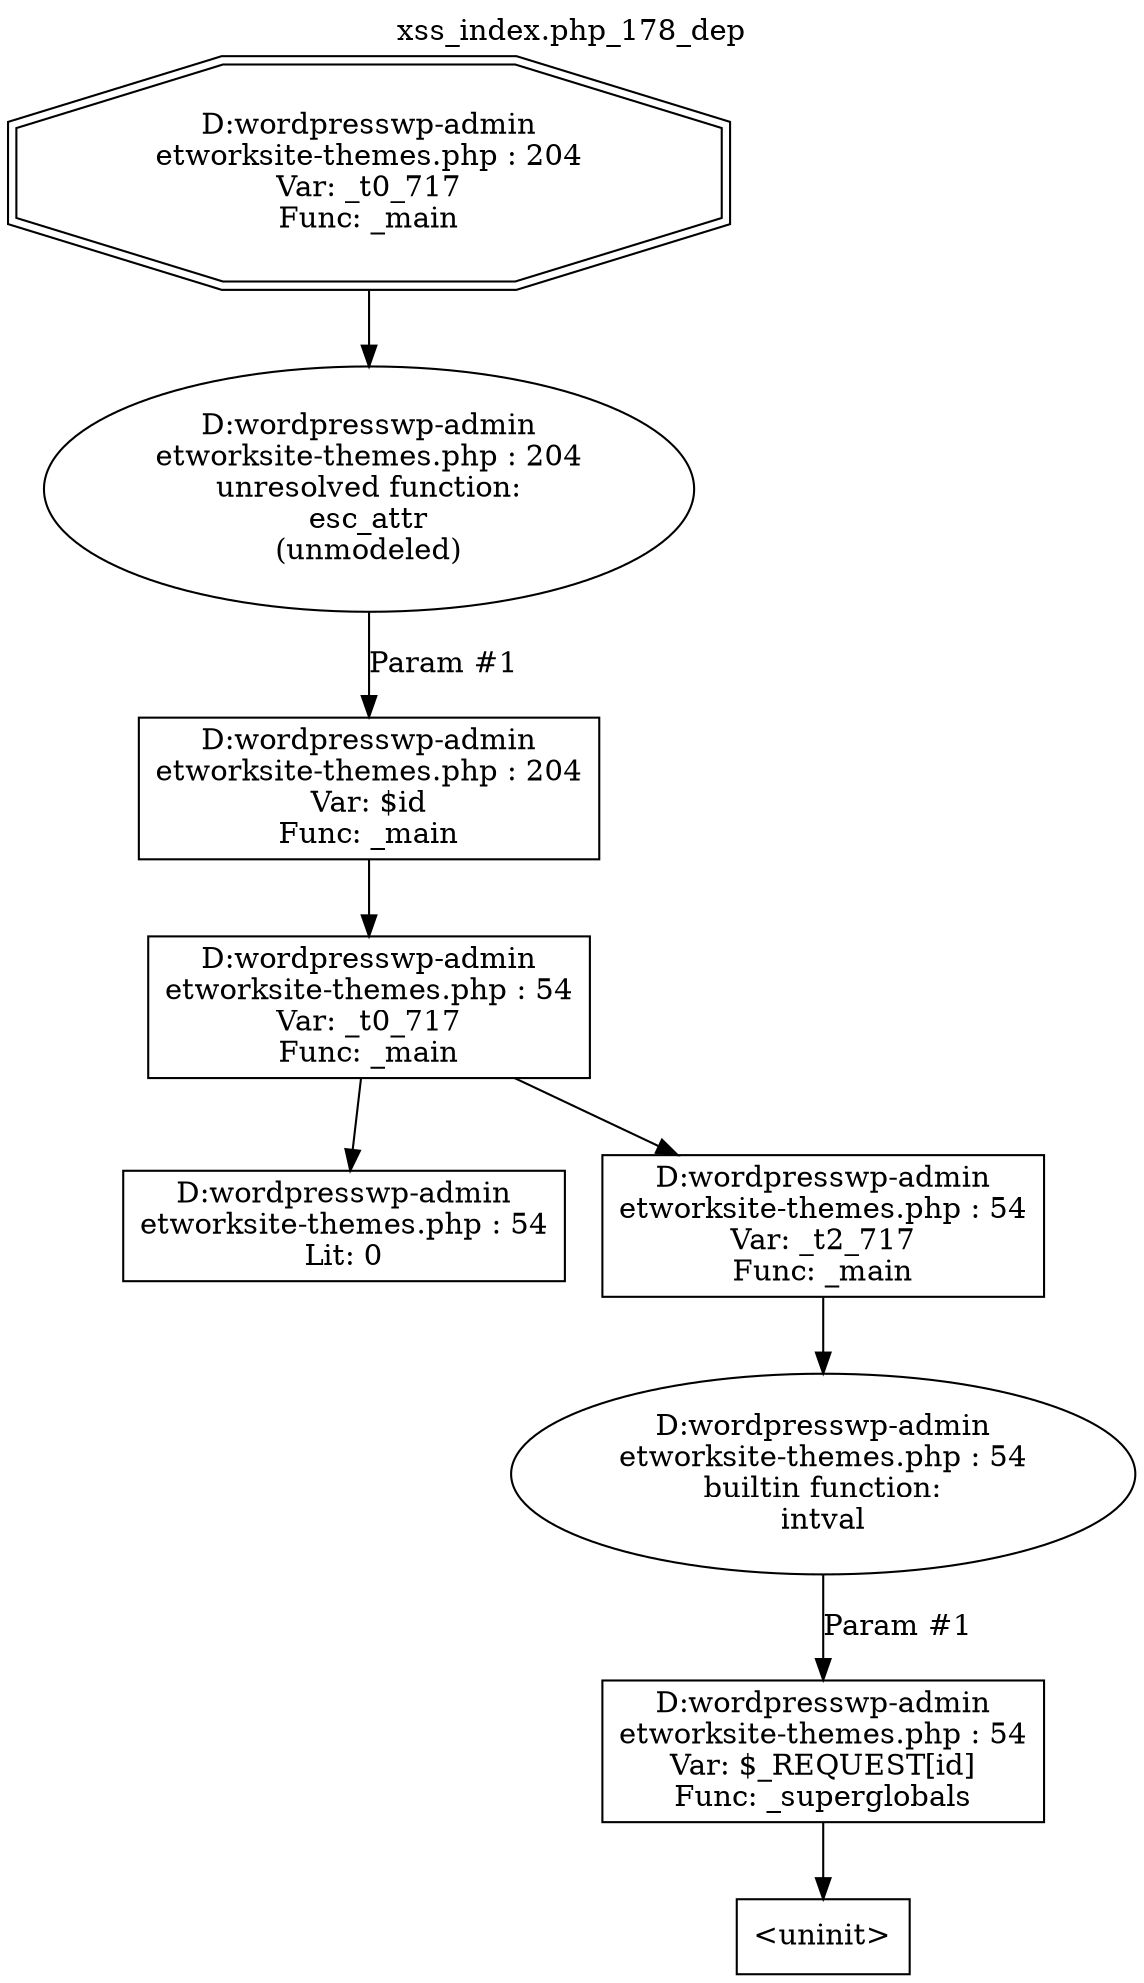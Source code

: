 digraph cfg {
  label="xss_index.php_178_dep";
  labelloc=t;
  n1 [shape=doubleoctagon, label="D:\wordpress\wp-admin\network\site-themes.php : 204\nVar: _t0_717\nFunc: _main\n"];
  n2 [shape=ellipse, label="D:\wordpress\wp-admin\network\site-themes.php : 204\nunresolved function:\nesc_attr\n(unmodeled)\n"];
  n3 [shape=box, label="D:\wordpress\wp-admin\network\site-themes.php : 204\nVar: $id\nFunc: _main\n"];
  n4 [shape=box, label="D:\wordpress\wp-admin\network\site-themes.php : 54\nVar: _t0_717\nFunc: _main\n"];
  n5 [shape=box, label="D:\wordpress\wp-admin\network\site-themes.php : 54\nLit: 0\n"];
  n6 [shape=box, label="D:\wordpress\wp-admin\network\site-themes.php : 54\nVar: _t2_717\nFunc: _main\n"];
  n7 [shape=ellipse, label="D:\wordpress\wp-admin\network\site-themes.php : 54\nbuiltin function:\nintval\n"];
  n8 [shape=box, label="D:\wordpress\wp-admin\network\site-themes.php : 54\nVar: $_REQUEST[id]\nFunc: _superglobals\n"];
  n9 [shape=box, label="<uninit>"];
  n1 -> n2;
  n4 -> n5;
  n4 -> n6;
  n6 -> n7;
  n8 -> n9;
  n7 -> n8[label="Param #1"];
  n3 -> n4;
  n2 -> n3[label="Param #1"];
}
